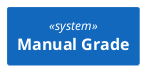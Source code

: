 @startuml Manual Grade
!include <C4/C4_Container>
    System(manualGradeAlias, "Manual Grade", "")
@enduml